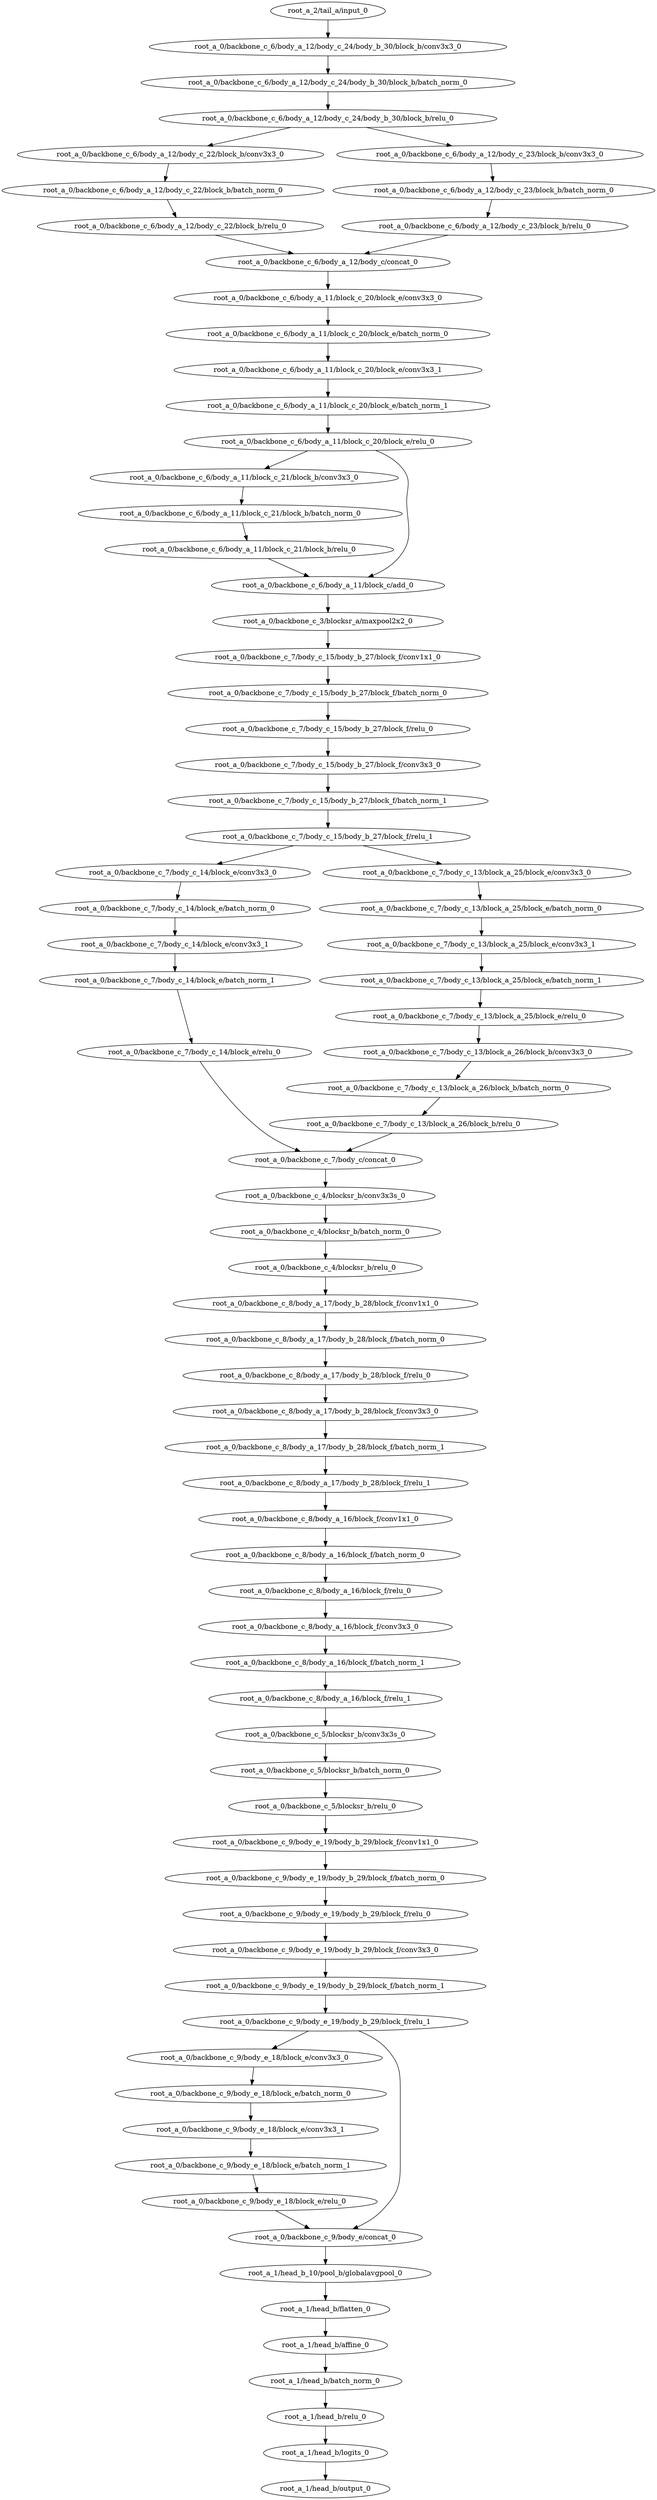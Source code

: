 digraph root_a {
	"root_a_2/tail_a/input_0"
	"root_a_0/backbone_c_6/body_a_12/body_c_24/body_b_30/block_b/conv3x3_0"
	"root_a_0/backbone_c_6/body_a_12/body_c_24/body_b_30/block_b/batch_norm_0"
	"root_a_0/backbone_c_6/body_a_12/body_c_24/body_b_30/block_b/relu_0"
	"root_a_0/backbone_c_6/body_a_12/body_c_22/block_b/conv3x3_0"
	"root_a_0/backbone_c_6/body_a_12/body_c_22/block_b/batch_norm_0"
	"root_a_0/backbone_c_6/body_a_12/body_c_22/block_b/relu_0"
	"root_a_0/backbone_c_6/body_a_12/body_c_23/block_b/conv3x3_0"
	"root_a_0/backbone_c_6/body_a_12/body_c_23/block_b/batch_norm_0"
	"root_a_0/backbone_c_6/body_a_12/body_c_23/block_b/relu_0"
	"root_a_0/backbone_c_6/body_a_12/body_c/concat_0"
	"root_a_0/backbone_c_6/body_a_11/block_c_20/block_e/conv3x3_0"
	"root_a_0/backbone_c_6/body_a_11/block_c_20/block_e/batch_norm_0"
	"root_a_0/backbone_c_6/body_a_11/block_c_20/block_e/conv3x3_1"
	"root_a_0/backbone_c_6/body_a_11/block_c_20/block_e/batch_norm_1"
	"root_a_0/backbone_c_6/body_a_11/block_c_20/block_e/relu_0"
	"root_a_0/backbone_c_6/body_a_11/block_c_21/block_b/conv3x3_0"
	"root_a_0/backbone_c_6/body_a_11/block_c_21/block_b/batch_norm_0"
	"root_a_0/backbone_c_6/body_a_11/block_c_21/block_b/relu_0"
	"root_a_0/backbone_c_6/body_a_11/block_c/add_0"
	"root_a_0/backbone_c_3/blocksr_a/maxpool2x2_0"
	"root_a_0/backbone_c_7/body_c_15/body_b_27/block_f/conv1x1_0"
	"root_a_0/backbone_c_7/body_c_15/body_b_27/block_f/batch_norm_0"
	"root_a_0/backbone_c_7/body_c_15/body_b_27/block_f/relu_0"
	"root_a_0/backbone_c_7/body_c_15/body_b_27/block_f/conv3x3_0"
	"root_a_0/backbone_c_7/body_c_15/body_b_27/block_f/batch_norm_1"
	"root_a_0/backbone_c_7/body_c_15/body_b_27/block_f/relu_1"
	"root_a_0/backbone_c_7/body_c_14/block_e/conv3x3_0"
	"root_a_0/backbone_c_7/body_c_14/block_e/batch_norm_0"
	"root_a_0/backbone_c_7/body_c_14/block_e/conv3x3_1"
	"root_a_0/backbone_c_7/body_c_14/block_e/batch_norm_1"
	"root_a_0/backbone_c_7/body_c_14/block_e/relu_0"
	"root_a_0/backbone_c_7/body_c_13/block_a_25/block_e/conv3x3_0"
	"root_a_0/backbone_c_7/body_c_13/block_a_25/block_e/batch_norm_0"
	"root_a_0/backbone_c_7/body_c_13/block_a_25/block_e/conv3x3_1"
	"root_a_0/backbone_c_7/body_c_13/block_a_25/block_e/batch_norm_1"
	"root_a_0/backbone_c_7/body_c_13/block_a_25/block_e/relu_0"
	"root_a_0/backbone_c_7/body_c_13/block_a_26/block_b/conv3x3_0"
	"root_a_0/backbone_c_7/body_c_13/block_a_26/block_b/batch_norm_0"
	"root_a_0/backbone_c_7/body_c_13/block_a_26/block_b/relu_0"
	"root_a_0/backbone_c_7/body_c/concat_0"
	"root_a_0/backbone_c_4/blocksr_b/conv3x3s_0"
	"root_a_0/backbone_c_4/blocksr_b/batch_norm_0"
	"root_a_0/backbone_c_4/blocksr_b/relu_0"
	"root_a_0/backbone_c_8/body_a_17/body_b_28/block_f/conv1x1_0"
	"root_a_0/backbone_c_8/body_a_17/body_b_28/block_f/batch_norm_0"
	"root_a_0/backbone_c_8/body_a_17/body_b_28/block_f/relu_0"
	"root_a_0/backbone_c_8/body_a_17/body_b_28/block_f/conv3x3_0"
	"root_a_0/backbone_c_8/body_a_17/body_b_28/block_f/batch_norm_1"
	"root_a_0/backbone_c_8/body_a_17/body_b_28/block_f/relu_1"
	"root_a_0/backbone_c_8/body_a_16/block_f/conv1x1_0"
	"root_a_0/backbone_c_8/body_a_16/block_f/batch_norm_0"
	"root_a_0/backbone_c_8/body_a_16/block_f/relu_0"
	"root_a_0/backbone_c_8/body_a_16/block_f/conv3x3_0"
	"root_a_0/backbone_c_8/body_a_16/block_f/batch_norm_1"
	"root_a_0/backbone_c_8/body_a_16/block_f/relu_1"
	"root_a_0/backbone_c_5/blocksr_b/conv3x3s_0"
	"root_a_0/backbone_c_5/blocksr_b/batch_norm_0"
	"root_a_0/backbone_c_5/blocksr_b/relu_0"
	"root_a_0/backbone_c_9/body_e_19/body_b_29/block_f/conv1x1_0"
	"root_a_0/backbone_c_9/body_e_19/body_b_29/block_f/batch_norm_0"
	"root_a_0/backbone_c_9/body_e_19/body_b_29/block_f/relu_0"
	"root_a_0/backbone_c_9/body_e_19/body_b_29/block_f/conv3x3_0"
	"root_a_0/backbone_c_9/body_e_19/body_b_29/block_f/batch_norm_1"
	"root_a_0/backbone_c_9/body_e_19/body_b_29/block_f/relu_1"
	"root_a_0/backbone_c_9/body_e_18/block_e/conv3x3_0"
	"root_a_0/backbone_c_9/body_e_18/block_e/batch_norm_0"
	"root_a_0/backbone_c_9/body_e_18/block_e/conv3x3_1"
	"root_a_0/backbone_c_9/body_e_18/block_e/batch_norm_1"
	"root_a_0/backbone_c_9/body_e_18/block_e/relu_0"
	"root_a_0/backbone_c_9/body_e/concat_0"
	"root_a_1/head_b_10/pool_b/globalavgpool_0"
	"root_a_1/head_b/flatten_0"
	"root_a_1/head_b/affine_0"
	"root_a_1/head_b/batch_norm_0"
	"root_a_1/head_b/relu_0"
	"root_a_1/head_b/logits_0"
	"root_a_1/head_b/output_0"

	"root_a_2/tail_a/input_0" -> "root_a_0/backbone_c_6/body_a_12/body_c_24/body_b_30/block_b/conv3x3_0"
	"root_a_0/backbone_c_6/body_a_12/body_c_24/body_b_30/block_b/conv3x3_0" -> "root_a_0/backbone_c_6/body_a_12/body_c_24/body_b_30/block_b/batch_norm_0"
	"root_a_0/backbone_c_6/body_a_12/body_c_24/body_b_30/block_b/batch_norm_0" -> "root_a_0/backbone_c_6/body_a_12/body_c_24/body_b_30/block_b/relu_0"
	"root_a_0/backbone_c_6/body_a_12/body_c_24/body_b_30/block_b/relu_0" -> "root_a_0/backbone_c_6/body_a_12/body_c_22/block_b/conv3x3_0"
	"root_a_0/backbone_c_6/body_a_12/body_c_22/block_b/conv3x3_0" -> "root_a_0/backbone_c_6/body_a_12/body_c_22/block_b/batch_norm_0"
	"root_a_0/backbone_c_6/body_a_12/body_c_22/block_b/batch_norm_0" -> "root_a_0/backbone_c_6/body_a_12/body_c_22/block_b/relu_0"
	"root_a_0/backbone_c_6/body_a_12/body_c_24/body_b_30/block_b/relu_0" -> "root_a_0/backbone_c_6/body_a_12/body_c_23/block_b/conv3x3_0"
	"root_a_0/backbone_c_6/body_a_12/body_c_23/block_b/conv3x3_0" -> "root_a_0/backbone_c_6/body_a_12/body_c_23/block_b/batch_norm_0"
	"root_a_0/backbone_c_6/body_a_12/body_c_23/block_b/batch_norm_0" -> "root_a_0/backbone_c_6/body_a_12/body_c_23/block_b/relu_0"
	"root_a_0/backbone_c_6/body_a_12/body_c_22/block_b/relu_0" -> "root_a_0/backbone_c_6/body_a_12/body_c/concat_0"
	"root_a_0/backbone_c_6/body_a_12/body_c_23/block_b/relu_0" -> "root_a_0/backbone_c_6/body_a_12/body_c/concat_0"
	"root_a_0/backbone_c_6/body_a_12/body_c/concat_0" -> "root_a_0/backbone_c_6/body_a_11/block_c_20/block_e/conv3x3_0"
	"root_a_0/backbone_c_6/body_a_11/block_c_20/block_e/conv3x3_0" -> "root_a_0/backbone_c_6/body_a_11/block_c_20/block_e/batch_norm_0"
	"root_a_0/backbone_c_6/body_a_11/block_c_20/block_e/batch_norm_0" -> "root_a_0/backbone_c_6/body_a_11/block_c_20/block_e/conv3x3_1"
	"root_a_0/backbone_c_6/body_a_11/block_c_20/block_e/conv3x3_1" -> "root_a_0/backbone_c_6/body_a_11/block_c_20/block_e/batch_norm_1"
	"root_a_0/backbone_c_6/body_a_11/block_c_20/block_e/batch_norm_1" -> "root_a_0/backbone_c_6/body_a_11/block_c_20/block_e/relu_0"
	"root_a_0/backbone_c_6/body_a_11/block_c_20/block_e/relu_0" -> "root_a_0/backbone_c_6/body_a_11/block_c_21/block_b/conv3x3_0"
	"root_a_0/backbone_c_6/body_a_11/block_c_21/block_b/conv3x3_0" -> "root_a_0/backbone_c_6/body_a_11/block_c_21/block_b/batch_norm_0"
	"root_a_0/backbone_c_6/body_a_11/block_c_21/block_b/batch_norm_0" -> "root_a_0/backbone_c_6/body_a_11/block_c_21/block_b/relu_0"
	"root_a_0/backbone_c_6/body_a_11/block_c_21/block_b/relu_0" -> "root_a_0/backbone_c_6/body_a_11/block_c/add_0"
	"root_a_0/backbone_c_6/body_a_11/block_c_20/block_e/relu_0" -> "root_a_0/backbone_c_6/body_a_11/block_c/add_0"
	"root_a_0/backbone_c_6/body_a_11/block_c/add_0" -> "root_a_0/backbone_c_3/blocksr_a/maxpool2x2_0"
	"root_a_0/backbone_c_3/blocksr_a/maxpool2x2_0" -> "root_a_0/backbone_c_7/body_c_15/body_b_27/block_f/conv1x1_0"
	"root_a_0/backbone_c_7/body_c_15/body_b_27/block_f/conv1x1_0" -> "root_a_0/backbone_c_7/body_c_15/body_b_27/block_f/batch_norm_0"
	"root_a_0/backbone_c_7/body_c_15/body_b_27/block_f/batch_norm_0" -> "root_a_0/backbone_c_7/body_c_15/body_b_27/block_f/relu_0"
	"root_a_0/backbone_c_7/body_c_15/body_b_27/block_f/relu_0" -> "root_a_0/backbone_c_7/body_c_15/body_b_27/block_f/conv3x3_0"
	"root_a_0/backbone_c_7/body_c_15/body_b_27/block_f/conv3x3_0" -> "root_a_0/backbone_c_7/body_c_15/body_b_27/block_f/batch_norm_1"
	"root_a_0/backbone_c_7/body_c_15/body_b_27/block_f/batch_norm_1" -> "root_a_0/backbone_c_7/body_c_15/body_b_27/block_f/relu_1"
	"root_a_0/backbone_c_7/body_c_15/body_b_27/block_f/relu_1" -> "root_a_0/backbone_c_7/body_c_14/block_e/conv3x3_0"
	"root_a_0/backbone_c_7/body_c_14/block_e/conv3x3_0" -> "root_a_0/backbone_c_7/body_c_14/block_e/batch_norm_0"
	"root_a_0/backbone_c_7/body_c_14/block_e/batch_norm_0" -> "root_a_0/backbone_c_7/body_c_14/block_e/conv3x3_1"
	"root_a_0/backbone_c_7/body_c_14/block_e/conv3x3_1" -> "root_a_0/backbone_c_7/body_c_14/block_e/batch_norm_1"
	"root_a_0/backbone_c_7/body_c_14/block_e/batch_norm_1" -> "root_a_0/backbone_c_7/body_c_14/block_e/relu_0"
	"root_a_0/backbone_c_7/body_c_15/body_b_27/block_f/relu_1" -> "root_a_0/backbone_c_7/body_c_13/block_a_25/block_e/conv3x3_0"
	"root_a_0/backbone_c_7/body_c_13/block_a_25/block_e/conv3x3_0" -> "root_a_0/backbone_c_7/body_c_13/block_a_25/block_e/batch_norm_0"
	"root_a_0/backbone_c_7/body_c_13/block_a_25/block_e/batch_norm_0" -> "root_a_0/backbone_c_7/body_c_13/block_a_25/block_e/conv3x3_1"
	"root_a_0/backbone_c_7/body_c_13/block_a_25/block_e/conv3x3_1" -> "root_a_0/backbone_c_7/body_c_13/block_a_25/block_e/batch_norm_1"
	"root_a_0/backbone_c_7/body_c_13/block_a_25/block_e/batch_norm_1" -> "root_a_0/backbone_c_7/body_c_13/block_a_25/block_e/relu_0"
	"root_a_0/backbone_c_7/body_c_13/block_a_25/block_e/relu_0" -> "root_a_0/backbone_c_7/body_c_13/block_a_26/block_b/conv3x3_0"
	"root_a_0/backbone_c_7/body_c_13/block_a_26/block_b/conv3x3_0" -> "root_a_0/backbone_c_7/body_c_13/block_a_26/block_b/batch_norm_0"
	"root_a_0/backbone_c_7/body_c_13/block_a_26/block_b/batch_norm_0" -> "root_a_0/backbone_c_7/body_c_13/block_a_26/block_b/relu_0"
	"root_a_0/backbone_c_7/body_c_14/block_e/relu_0" -> "root_a_0/backbone_c_7/body_c/concat_0"
	"root_a_0/backbone_c_7/body_c_13/block_a_26/block_b/relu_0" -> "root_a_0/backbone_c_7/body_c/concat_0"
	"root_a_0/backbone_c_7/body_c/concat_0" -> "root_a_0/backbone_c_4/blocksr_b/conv3x3s_0"
	"root_a_0/backbone_c_4/blocksr_b/conv3x3s_0" -> "root_a_0/backbone_c_4/blocksr_b/batch_norm_0"
	"root_a_0/backbone_c_4/blocksr_b/batch_norm_0" -> "root_a_0/backbone_c_4/blocksr_b/relu_0"
	"root_a_0/backbone_c_4/blocksr_b/relu_0" -> "root_a_0/backbone_c_8/body_a_17/body_b_28/block_f/conv1x1_0"
	"root_a_0/backbone_c_8/body_a_17/body_b_28/block_f/conv1x1_0" -> "root_a_0/backbone_c_8/body_a_17/body_b_28/block_f/batch_norm_0"
	"root_a_0/backbone_c_8/body_a_17/body_b_28/block_f/batch_norm_0" -> "root_a_0/backbone_c_8/body_a_17/body_b_28/block_f/relu_0"
	"root_a_0/backbone_c_8/body_a_17/body_b_28/block_f/relu_0" -> "root_a_0/backbone_c_8/body_a_17/body_b_28/block_f/conv3x3_0"
	"root_a_0/backbone_c_8/body_a_17/body_b_28/block_f/conv3x3_0" -> "root_a_0/backbone_c_8/body_a_17/body_b_28/block_f/batch_norm_1"
	"root_a_0/backbone_c_8/body_a_17/body_b_28/block_f/batch_norm_1" -> "root_a_0/backbone_c_8/body_a_17/body_b_28/block_f/relu_1"
	"root_a_0/backbone_c_8/body_a_17/body_b_28/block_f/relu_1" -> "root_a_0/backbone_c_8/body_a_16/block_f/conv1x1_0"
	"root_a_0/backbone_c_8/body_a_16/block_f/conv1x1_0" -> "root_a_0/backbone_c_8/body_a_16/block_f/batch_norm_0"
	"root_a_0/backbone_c_8/body_a_16/block_f/batch_norm_0" -> "root_a_0/backbone_c_8/body_a_16/block_f/relu_0"
	"root_a_0/backbone_c_8/body_a_16/block_f/relu_0" -> "root_a_0/backbone_c_8/body_a_16/block_f/conv3x3_0"
	"root_a_0/backbone_c_8/body_a_16/block_f/conv3x3_0" -> "root_a_0/backbone_c_8/body_a_16/block_f/batch_norm_1"
	"root_a_0/backbone_c_8/body_a_16/block_f/batch_norm_1" -> "root_a_0/backbone_c_8/body_a_16/block_f/relu_1"
	"root_a_0/backbone_c_8/body_a_16/block_f/relu_1" -> "root_a_0/backbone_c_5/blocksr_b/conv3x3s_0"
	"root_a_0/backbone_c_5/blocksr_b/conv3x3s_0" -> "root_a_0/backbone_c_5/blocksr_b/batch_norm_0"
	"root_a_0/backbone_c_5/blocksr_b/batch_norm_0" -> "root_a_0/backbone_c_5/blocksr_b/relu_0"
	"root_a_0/backbone_c_5/blocksr_b/relu_0" -> "root_a_0/backbone_c_9/body_e_19/body_b_29/block_f/conv1x1_0"
	"root_a_0/backbone_c_9/body_e_19/body_b_29/block_f/conv1x1_0" -> "root_a_0/backbone_c_9/body_e_19/body_b_29/block_f/batch_norm_0"
	"root_a_0/backbone_c_9/body_e_19/body_b_29/block_f/batch_norm_0" -> "root_a_0/backbone_c_9/body_e_19/body_b_29/block_f/relu_0"
	"root_a_0/backbone_c_9/body_e_19/body_b_29/block_f/relu_0" -> "root_a_0/backbone_c_9/body_e_19/body_b_29/block_f/conv3x3_0"
	"root_a_0/backbone_c_9/body_e_19/body_b_29/block_f/conv3x3_0" -> "root_a_0/backbone_c_9/body_e_19/body_b_29/block_f/batch_norm_1"
	"root_a_0/backbone_c_9/body_e_19/body_b_29/block_f/batch_norm_1" -> "root_a_0/backbone_c_9/body_e_19/body_b_29/block_f/relu_1"
	"root_a_0/backbone_c_9/body_e_19/body_b_29/block_f/relu_1" -> "root_a_0/backbone_c_9/body_e_18/block_e/conv3x3_0"
	"root_a_0/backbone_c_9/body_e_18/block_e/conv3x3_0" -> "root_a_0/backbone_c_9/body_e_18/block_e/batch_norm_0"
	"root_a_0/backbone_c_9/body_e_18/block_e/batch_norm_0" -> "root_a_0/backbone_c_9/body_e_18/block_e/conv3x3_1"
	"root_a_0/backbone_c_9/body_e_18/block_e/conv3x3_1" -> "root_a_0/backbone_c_9/body_e_18/block_e/batch_norm_1"
	"root_a_0/backbone_c_9/body_e_18/block_e/batch_norm_1" -> "root_a_0/backbone_c_9/body_e_18/block_e/relu_0"
	"root_a_0/backbone_c_9/body_e_18/block_e/relu_0" -> "root_a_0/backbone_c_9/body_e/concat_0"
	"root_a_0/backbone_c_9/body_e_19/body_b_29/block_f/relu_1" -> "root_a_0/backbone_c_9/body_e/concat_0"
	"root_a_0/backbone_c_9/body_e/concat_0" -> "root_a_1/head_b_10/pool_b/globalavgpool_0"
	"root_a_1/head_b_10/pool_b/globalavgpool_0" -> "root_a_1/head_b/flatten_0"
	"root_a_1/head_b/flatten_0" -> "root_a_1/head_b/affine_0"
	"root_a_1/head_b/affine_0" -> "root_a_1/head_b/batch_norm_0"
	"root_a_1/head_b/batch_norm_0" -> "root_a_1/head_b/relu_0"
	"root_a_1/head_b/relu_0" -> "root_a_1/head_b/logits_0"
	"root_a_1/head_b/logits_0" -> "root_a_1/head_b/output_0"

}